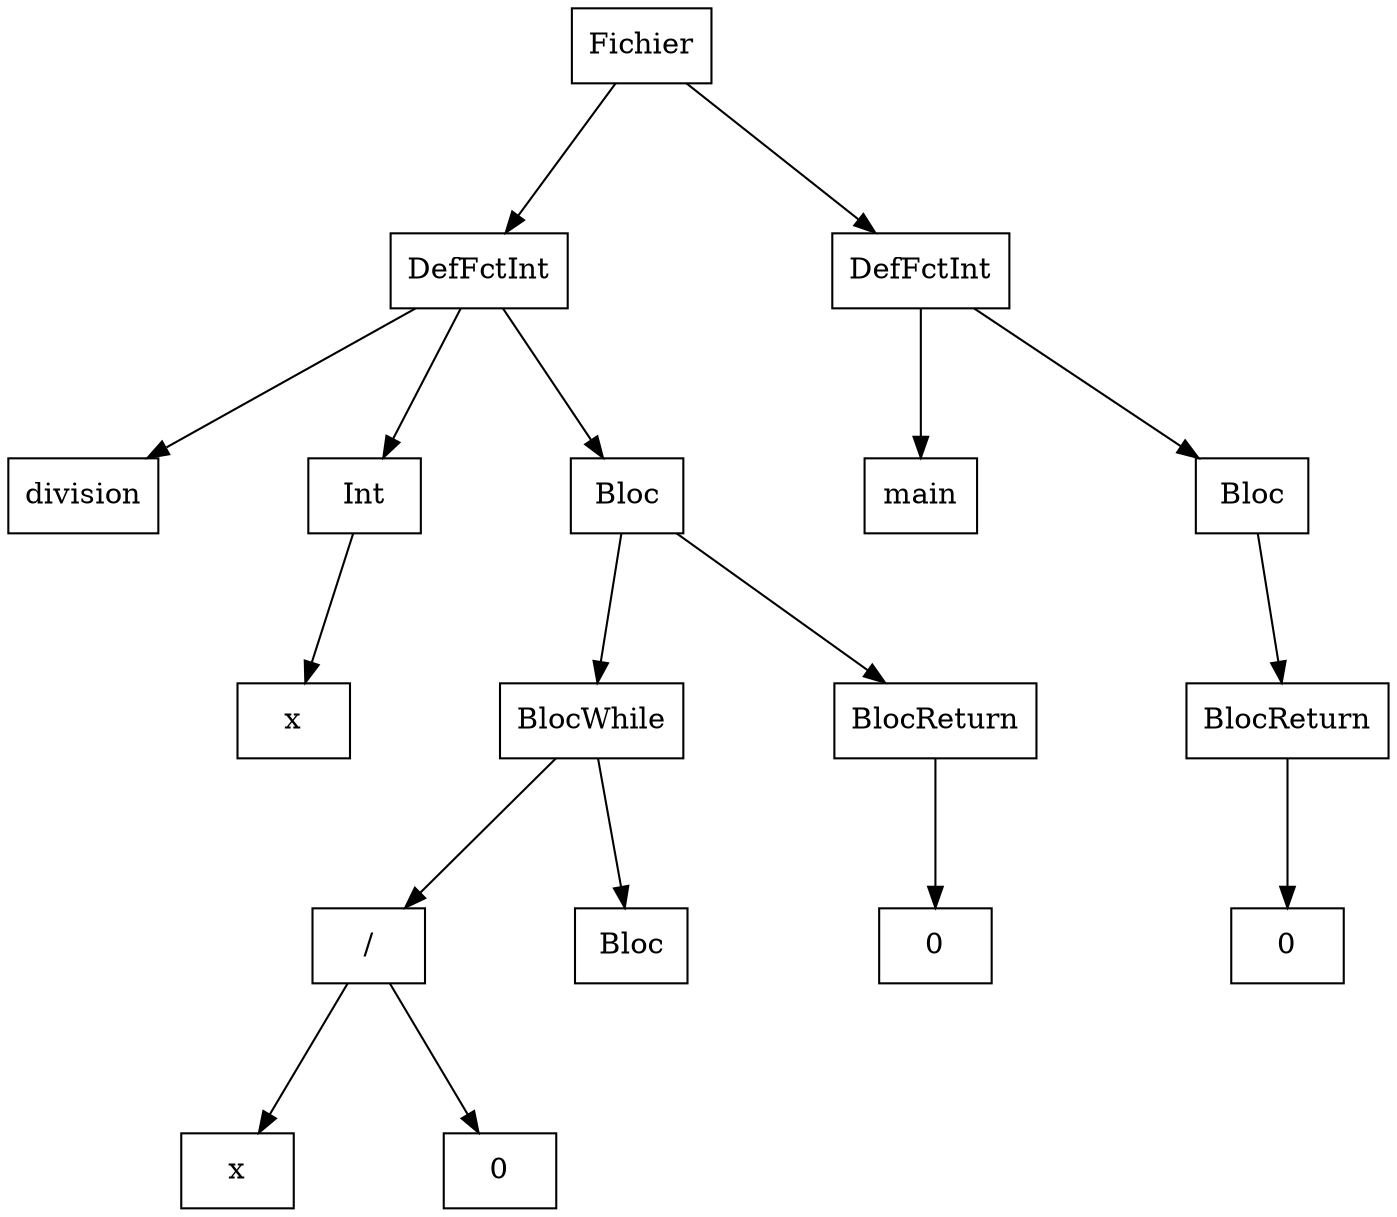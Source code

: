 digraph "ast"{

	nodesep=1;
	ranksep=1;

	N0 [label="Fichier", shape="box"];
	N1 [label="DefFctInt", shape="box"];
	N2 [label="division", shape="box"];
	N3 [label="Int", shape="box"];
	N4 [label="x", shape="box"];
	N5 [label="Bloc", shape="box"];
	N6 [label="BlocWhile", shape="box"];
	N7 [label="/", shape="box"];
	N8 [label="x", shape="box"];
	N9 [label="0", shape="box"];
	N10 [label="Bloc", shape="box"];
	N11 [label="BlocReturn", shape="box"];
	N12 [label="0", shape="box"];
	N13 [label="DefFctInt", shape="box"];
	N14 [label="main", shape="box"];
	N15 [label="Bloc", shape="box"];
	N16 [label="BlocReturn", shape="box"];
	N17 [label="0", shape="box"];

	N1 -> N2; 
	N3 -> N4; 
	N1 -> N3; 
	N7 -> N8; 
	N7 -> N9; 
	N6 -> N7; 
	N6 -> N10; 
	N5 -> N6; 
	N11 -> N12; 
	N5 -> N11; 
	N1 -> N5; 
	N0 -> N1; 
	N13 -> N14; 
	N16 -> N17; 
	N15 -> N16; 
	N13 -> N15; 
	N0 -> N13; 
}
